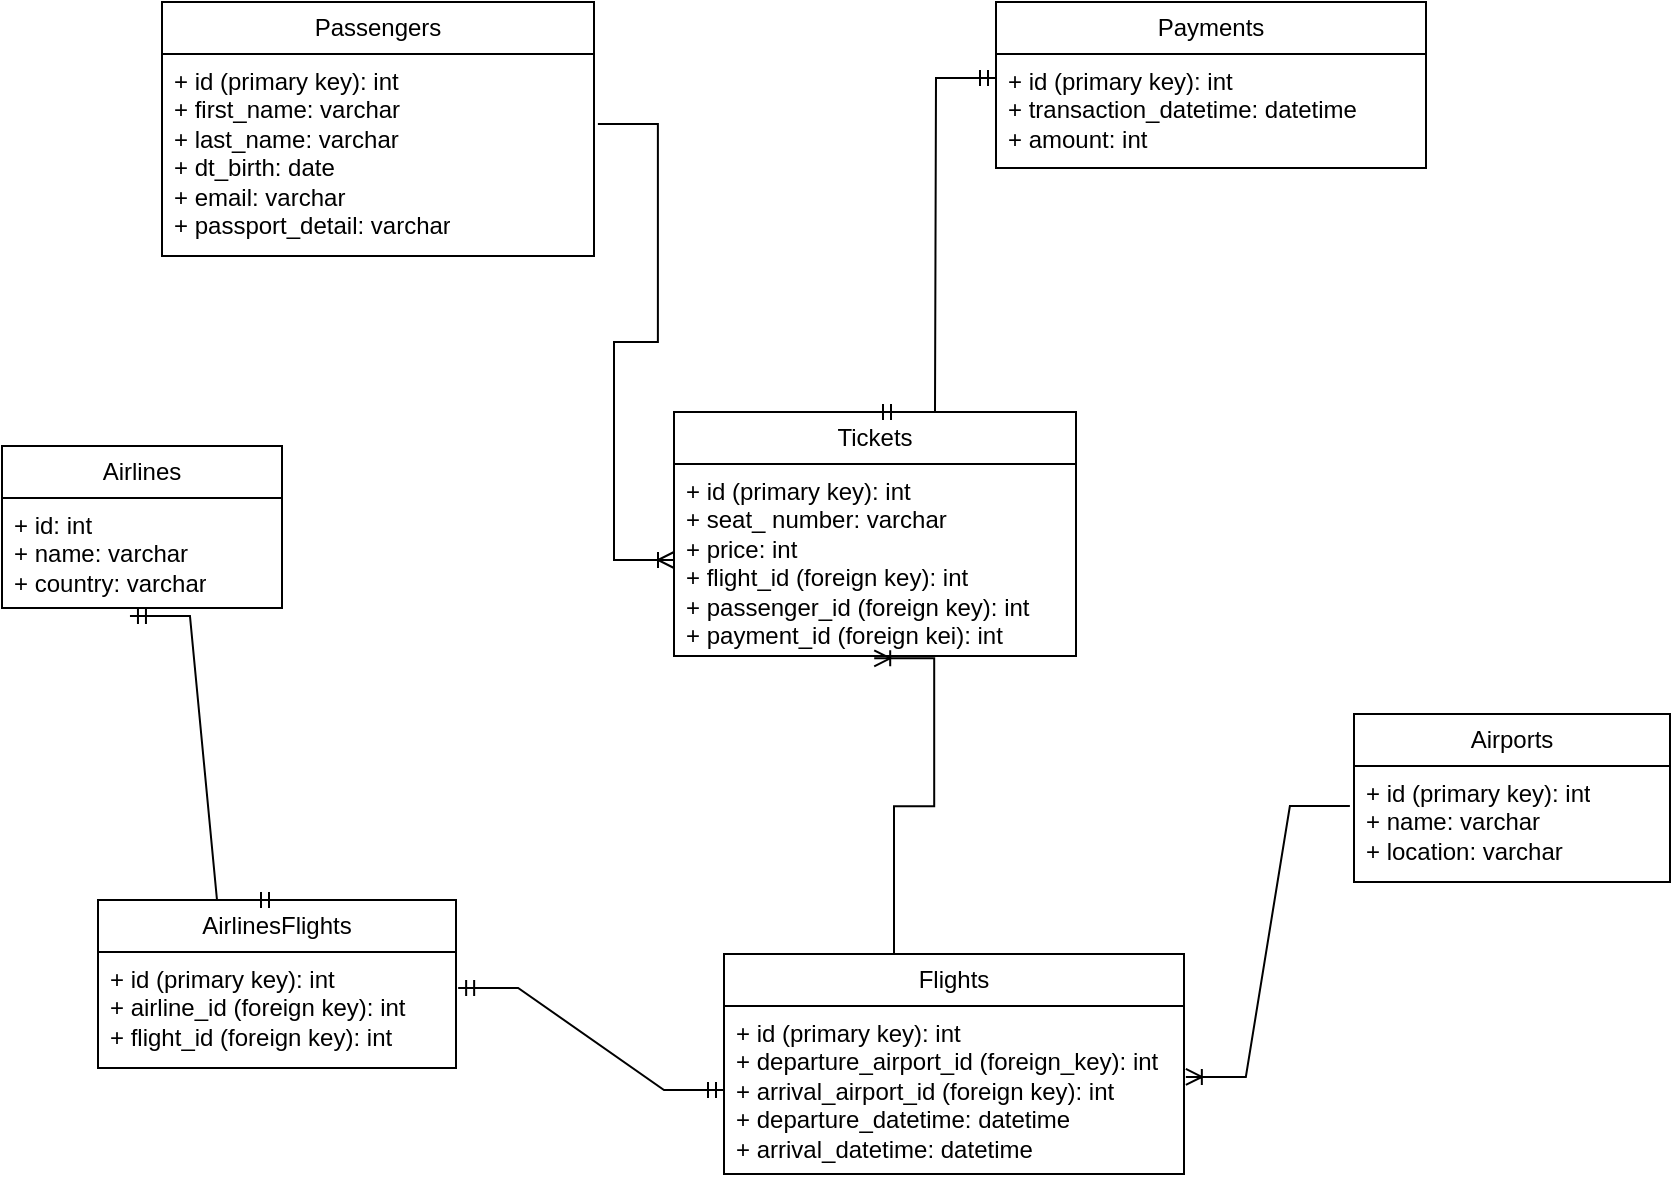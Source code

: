 <mxfile version="22.0.8" type="device">
  <diagram name="Страница — 1" id="6uj3FvdgJc_sF9chM-nr">
    <mxGraphModel dx="1179" dy="648" grid="0" gridSize="10" guides="1" tooltips="1" connect="1" arrows="1" fold="1" page="1" pageScale="1" pageWidth="827" pageHeight="1169" math="0" shadow="0">
      <root>
        <mxCell id="0" />
        <mxCell id="1" parent="0" />
        <mxCell id="aEMpMd8Cjxd9p7WlHdpB-1" value="Tickets" style="swimlane;fontStyle=0;childLayout=stackLayout;horizontal=1;startSize=26;fillColor=none;horizontalStack=0;resizeParent=1;resizeParentMax=0;resizeLast=0;collapsible=1;marginBottom=0;whiteSpace=wrap;html=1;" vertex="1" parent="1">
          <mxGeometry x="405" y="266" width="201" height="122" as="geometry" />
        </mxCell>
        <mxCell id="aEMpMd8Cjxd9p7WlHdpB-2" value="+ id (primary key): int&lt;br&gt;+ seat_ number: varchar&lt;br&gt;+ price: int&lt;br&gt;+ flight_id (foreign key): int&lt;br&gt;+ passenger_id (foreign key): int&lt;br&gt;+ payment_id (foreign kei): int" style="text;strokeColor=none;fillColor=none;align=left;verticalAlign=top;spacingLeft=4;spacingRight=4;overflow=hidden;rotatable=0;points=[[0,0.5],[1,0.5]];portConstraint=eastwest;whiteSpace=wrap;html=1;" vertex="1" parent="aEMpMd8Cjxd9p7WlHdpB-1">
          <mxGeometry y="26" width="201" height="96" as="geometry" />
        </mxCell>
        <mxCell id="aEMpMd8Cjxd9p7WlHdpB-5" value="Airlines" style="swimlane;fontStyle=0;childLayout=stackLayout;horizontal=1;startSize=26;fillColor=none;horizontalStack=0;resizeParent=1;resizeParentMax=0;resizeLast=0;collapsible=1;marginBottom=0;whiteSpace=wrap;html=1;" vertex="1" parent="1">
          <mxGeometry x="69" y="283" width="140" height="81" as="geometry" />
        </mxCell>
        <mxCell id="aEMpMd8Cjxd9p7WlHdpB-6" value="+ id: int&lt;br&gt;+ name: varchar&lt;br&gt;+ country: varchar" style="text;strokeColor=none;fillColor=none;align=left;verticalAlign=top;spacingLeft=4;spacingRight=4;overflow=hidden;rotatable=0;points=[[0,0.5],[1,0.5]];portConstraint=eastwest;whiteSpace=wrap;html=1;" vertex="1" parent="aEMpMd8Cjxd9p7WlHdpB-5">
          <mxGeometry y="26" width="140" height="55" as="geometry" />
        </mxCell>
        <mxCell id="aEMpMd8Cjxd9p7WlHdpB-10" value="Flights" style="swimlane;fontStyle=0;childLayout=stackLayout;horizontal=1;startSize=26;fillColor=none;horizontalStack=0;resizeParent=1;resizeParentMax=0;resizeLast=0;collapsible=1;marginBottom=0;whiteSpace=wrap;html=1;" vertex="1" parent="1">
          <mxGeometry x="430" y="537" width="230" height="110" as="geometry" />
        </mxCell>
        <mxCell id="aEMpMd8Cjxd9p7WlHdpB-11" value="+ id (primary key): int&lt;br&gt;+&amp;nbsp;departure_airport_id (foreign_key): int&lt;br&gt;+&amp;nbsp;arrival_airport_id (foreign key): int&lt;br&gt;+&amp;nbsp;departure_datetime: datetime&lt;br&gt;+&amp;nbsp;arrival_datetime: datetime" style="text;strokeColor=none;fillColor=none;align=left;verticalAlign=top;spacingLeft=4;spacingRight=4;overflow=hidden;rotatable=0;points=[[0,0.5],[1,0.5]];portConstraint=eastwest;whiteSpace=wrap;html=1;" vertex="1" parent="aEMpMd8Cjxd9p7WlHdpB-10">
          <mxGeometry y="26" width="230" height="84" as="geometry" />
        </mxCell>
        <mxCell id="aEMpMd8Cjxd9p7WlHdpB-14" value="AirlinesFlights" style="swimlane;fontStyle=0;childLayout=stackLayout;horizontal=1;startSize=26;fillColor=none;horizontalStack=0;resizeParent=1;resizeParentMax=0;resizeLast=0;collapsible=1;marginBottom=0;whiteSpace=wrap;html=1;" vertex="1" parent="1">
          <mxGeometry x="117" y="510" width="179" height="84" as="geometry" />
        </mxCell>
        <mxCell id="aEMpMd8Cjxd9p7WlHdpB-15" value="+ id (primary key): int&lt;br&gt;+ airline_id (foreign key): int&lt;br&gt;+ flight_id (foreign key): int" style="text;strokeColor=none;fillColor=none;align=left;verticalAlign=top;spacingLeft=4;spacingRight=4;overflow=hidden;rotatable=0;points=[[0,0.5],[1,0.5]];portConstraint=eastwest;whiteSpace=wrap;html=1;" vertex="1" parent="aEMpMd8Cjxd9p7WlHdpB-14">
          <mxGeometry y="26" width="179" height="58" as="geometry" />
        </mxCell>
        <mxCell id="aEMpMd8Cjxd9p7WlHdpB-18" value="" style="edgeStyle=entityRelationEdgeStyle;fontSize=12;html=1;endArrow=ERmandOne;startArrow=ERmandOne;rounded=0;exitX=0.457;exitY=1.073;exitDx=0;exitDy=0;exitPerimeter=0;entryX=0.5;entryY=0;entryDx=0;entryDy=0;" edge="1" parent="1" source="aEMpMd8Cjxd9p7WlHdpB-6" target="aEMpMd8Cjxd9p7WlHdpB-14">
          <mxGeometry width="100" height="100" relative="1" as="geometry">
            <mxPoint x="362" y="445" as="sourcePoint" />
            <mxPoint x="462" y="345" as="targetPoint" />
          </mxGeometry>
        </mxCell>
        <mxCell id="aEMpMd8Cjxd9p7WlHdpB-19" value="" style="edgeStyle=entityRelationEdgeStyle;fontSize=12;html=1;endArrow=ERmandOne;startArrow=ERmandOne;rounded=0;exitX=1.006;exitY=0.31;exitDx=0;exitDy=0;exitPerimeter=0;" edge="1" parent="1" source="aEMpMd8Cjxd9p7WlHdpB-15" target="aEMpMd8Cjxd9p7WlHdpB-11">
          <mxGeometry width="100" height="100" relative="1" as="geometry">
            <mxPoint x="143" y="378" as="sourcePoint" />
            <mxPoint x="217" y="520" as="targetPoint" />
          </mxGeometry>
        </mxCell>
        <mxCell id="aEMpMd8Cjxd9p7WlHdpB-20" value="" style="edgeStyle=entityRelationEdgeStyle;fontSize=12;html=1;endArrow=ERoneToMany;rounded=0;entryX=0.498;entryY=1.012;entryDx=0;entryDy=0;entryPerimeter=0;exitX=0.5;exitY=0;exitDx=0;exitDy=0;" edge="1" parent="1" source="aEMpMd8Cjxd9p7WlHdpB-10" target="aEMpMd8Cjxd9p7WlHdpB-2">
          <mxGeometry width="100" height="100" relative="1" as="geometry">
            <mxPoint x="362" y="445" as="sourcePoint" />
            <mxPoint x="462" y="345" as="targetPoint" />
          </mxGeometry>
        </mxCell>
        <mxCell id="aEMpMd8Cjxd9p7WlHdpB-21" value="Passengers" style="swimlane;fontStyle=0;childLayout=stackLayout;horizontal=1;startSize=26;fillColor=none;horizontalStack=0;resizeParent=1;resizeParentMax=0;resizeLast=0;collapsible=1;marginBottom=0;whiteSpace=wrap;html=1;" vertex="1" parent="1">
          <mxGeometry x="149" y="61" width="216" height="127" as="geometry" />
        </mxCell>
        <mxCell id="aEMpMd8Cjxd9p7WlHdpB-22" value="+ id (primary key): int&lt;br&gt;+ first_name: varchar&lt;br&gt;+ last_name: varchar&lt;br&gt;+ dt_birth: date&lt;br&gt;+ email: varchar&lt;br&gt;+ passport_detail: varchar" style="text;strokeColor=none;fillColor=none;align=left;verticalAlign=top;spacingLeft=4;spacingRight=4;overflow=hidden;rotatable=0;points=[[0,0.5],[1,0.5]];portConstraint=eastwest;whiteSpace=wrap;html=1;" vertex="1" parent="aEMpMd8Cjxd9p7WlHdpB-21">
          <mxGeometry y="26" width="216" height="101" as="geometry" />
        </mxCell>
        <mxCell id="aEMpMd8Cjxd9p7WlHdpB-25" value="" style="edgeStyle=entityRelationEdgeStyle;fontSize=12;html=1;endArrow=ERoneToMany;rounded=0;exitX=1.009;exitY=0.347;exitDx=0;exitDy=0;exitPerimeter=0;" edge="1" parent="1" source="aEMpMd8Cjxd9p7WlHdpB-22" target="aEMpMd8Cjxd9p7WlHdpB-2">
          <mxGeometry width="100" height="100" relative="1" as="geometry">
            <mxPoint x="362" y="445" as="sourcePoint" />
            <mxPoint x="462" y="345" as="targetPoint" />
          </mxGeometry>
        </mxCell>
        <mxCell id="aEMpMd8Cjxd9p7WlHdpB-26" value="Payments" style="swimlane;fontStyle=0;childLayout=stackLayout;horizontal=1;startSize=26;fillColor=none;horizontalStack=0;resizeParent=1;resizeParentMax=0;resizeLast=0;collapsible=1;marginBottom=0;whiteSpace=wrap;html=1;" vertex="1" parent="1">
          <mxGeometry x="566" y="61" width="215" height="83" as="geometry" />
        </mxCell>
        <mxCell id="aEMpMd8Cjxd9p7WlHdpB-27" value="+ id (primary key): int&lt;br&gt;+ transaction_datetime: datetime&lt;br&gt;+ amount: int" style="text;strokeColor=none;fillColor=none;align=left;verticalAlign=top;spacingLeft=4;spacingRight=4;overflow=hidden;rotatable=0;points=[[0,0.5],[1,0.5]];portConstraint=eastwest;whiteSpace=wrap;html=1;" vertex="1" parent="aEMpMd8Cjxd9p7WlHdpB-26">
          <mxGeometry y="26" width="215" height="57" as="geometry" />
        </mxCell>
        <mxCell id="aEMpMd8Cjxd9p7WlHdpB-30" value="" style="edgeStyle=entityRelationEdgeStyle;fontSize=12;html=1;endArrow=ERmandOne;startArrow=ERmandOne;rounded=0;entryX=0;entryY=0.211;entryDx=0;entryDy=0;entryPerimeter=0;exitX=0.5;exitY=0;exitDx=0;exitDy=0;" edge="1" parent="1" source="aEMpMd8Cjxd9p7WlHdpB-1" target="aEMpMd8Cjxd9p7WlHdpB-27">
          <mxGeometry width="100" height="100" relative="1" as="geometry">
            <mxPoint x="362" y="445" as="sourcePoint" />
            <mxPoint x="462" y="345" as="targetPoint" />
          </mxGeometry>
        </mxCell>
        <mxCell id="aEMpMd8Cjxd9p7WlHdpB-31" value="Airports" style="swimlane;fontStyle=0;childLayout=stackLayout;horizontal=1;startSize=26;fillColor=none;horizontalStack=0;resizeParent=1;resizeParentMax=0;resizeLast=0;collapsible=1;marginBottom=0;whiteSpace=wrap;html=1;" vertex="1" parent="1">
          <mxGeometry x="745" y="417" width="158" height="84" as="geometry" />
        </mxCell>
        <mxCell id="aEMpMd8Cjxd9p7WlHdpB-32" value="+ id (primary key): int&lt;br&gt;+ name: varchar&lt;br&gt;+ location: varchar" style="text;strokeColor=none;fillColor=none;align=left;verticalAlign=top;spacingLeft=4;spacingRight=4;overflow=hidden;rotatable=0;points=[[0,0.5],[1,0.5]];portConstraint=eastwest;whiteSpace=wrap;html=1;" vertex="1" parent="aEMpMd8Cjxd9p7WlHdpB-31">
          <mxGeometry y="26" width="158" height="58" as="geometry" />
        </mxCell>
        <mxCell id="aEMpMd8Cjxd9p7WlHdpB-35" value="" style="edgeStyle=entityRelationEdgeStyle;fontSize=12;html=1;endArrow=ERoneToMany;rounded=0;exitX=-0.013;exitY=0.345;exitDx=0;exitDy=0;exitPerimeter=0;entryX=1.004;entryY=0.422;entryDx=0;entryDy=0;entryPerimeter=0;" edge="1" parent="1" source="aEMpMd8Cjxd9p7WlHdpB-32" target="aEMpMd8Cjxd9p7WlHdpB-11">
          <mxGeometry width="100" height="100" relative="1" as="geometry">
            <mxPoint x="580" y="445" as="sourcePoint" />
            <mxPoint x="680" y="345" as="targetPoint" />
          </mxGeometry>
        </mxCell>
      </root>
    </mxGraphModel>
  </diagram>
</mxfile>

